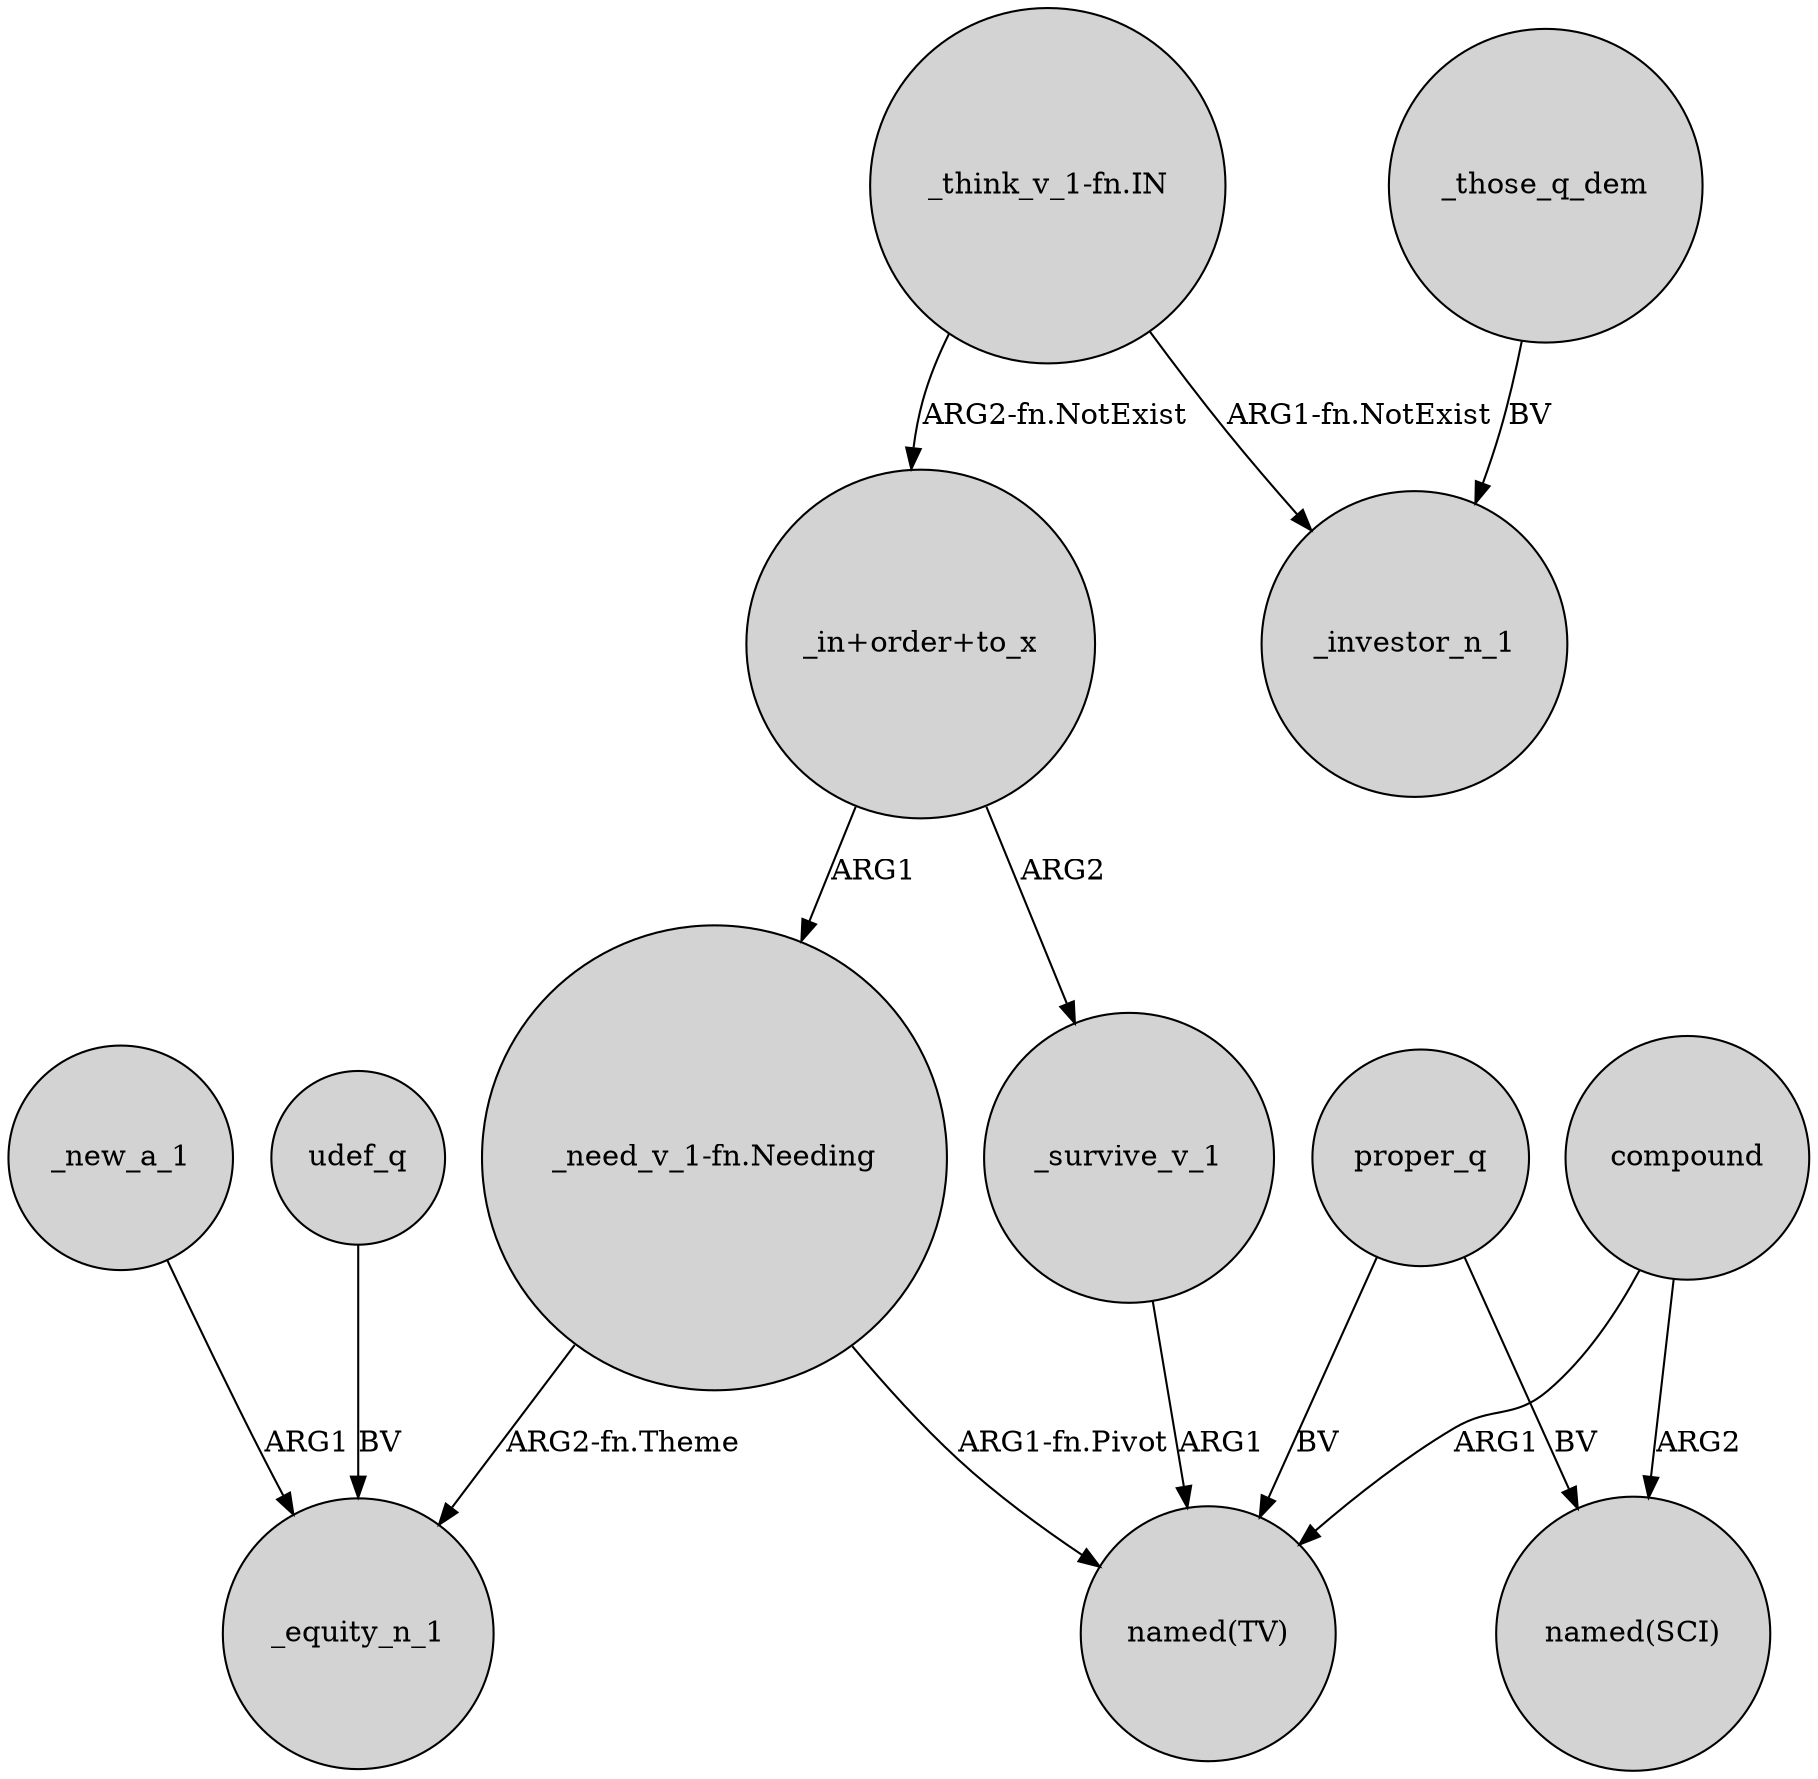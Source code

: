 digraph {
	node [shape=circle style=filled]
	_survive_v_1 -> "named(TV)" [label=ARG1]
	"_think_v_1-fn.IN" -> "_in+order+to_x" [label="ARG2-fn.NotExist"]
	"_need_v_1-fn.Needing" -> _equity_n_1 [label="ARG2-fn.Theme"]
	"_in+order+to_x" -> _survive_v_1 [label=ARG2]
	_new_a_1 -> _equity_n_1 [label=ARG1]
	"_need_v_1-fn.Needing" -> "named(TV)" [label="ARG1-fn.Pivot"]
	proper_q -> "named(TV)" [label=BV]
	proper_q -> "named(SCI)" [label=BV]
	compound -> "named(SCI)" [label=ARG2]
	udef_q -> _equity_n_1 [label=BV]
	compound -> "named(TV)" [label=ARG1]
	_those_q_dem -> _investor_n_1 [label=BV]
	"_in+order+to_x" -> "_need_v_1-fn.Needing" [label=ARG1]
	"_think_v_1-fn.IN" -> _investor_n_1 [label="ARG1-fn.NotExist"]
}
